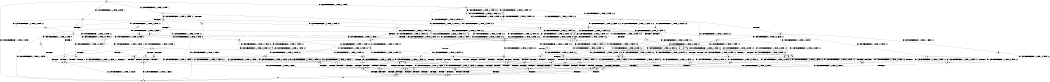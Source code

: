 digraph BCG {
size = "7, 10.5";
center = TRUE;
node [shape = circle];
0 [peripheries = 2];
0 -> 1 [label = "EX !0 !ATOMIC_EXCH_BRANCH (1, +1, TRUE, +0, 2, TRUE) !::"];
0 -> 2 [label = "EX !1 !ATOMIC_EXCH_BRANCH (1, +0, TRUE, +0, 3, TRUE) !::"];
0 -> 3 [label = "EX !2 !ATOMIC_EXCH_BRANCH (1, +0, TRUE, +0, 1, TRUE) !::"];
0 -> 4 [label = "EX !0 !ATOMIC_EXCH_BRANCH (1, +1, TRUE, +0, 2, TRUE) !::"];
2 -> 5 [label = "EX !0 !ATOMIC_EXCH_BRANCH (1, +1, TRUE, +0, 2, TRUE) !:0:1:"];
2 -> 6 [label = "TERMINATE !1"];
2 -> 7 [label = "EX !2 !ATOMIC_EXCH_BRANCH (1, +0, TRUE, +0, 1, TRUE) !:0:1:"];
2 -> 8 [label = "EX !0 !ATOMIC_EXCH_BRANCH (1, +1, TRUE, +0, 2, TRUE) !:0:1:"];
3 -> 9 [label = "EX !2 !ATOMIC_EXCH_BRANCH (1, +0, TRUE, +0, 1, TRUE) !:0:1:2:"];
3 -> 10 [label = "EX !1 !ATOMIC_EXCH_BRANCH (1, +0, TRUE, +0, 3, TRUE) !:0:1:2:"];
3 -> 11 [label = "EX !0 !ATOMIC_EXCH_BRANCH (1, +1, TRUE, +0, 2, TRUE) !:0:1:2:"];
3 -> 12 [label = "EX !2 !ATOMIC_EXCH_BRANCH (1, +0, TRUE, +0, 1, TRUE) !:0:1:2:"];
4 -> 13 [label = "TERMINATE !0"];
4 -> 14 [label = "TERMINATE !0"];
4 -> 15 [label = "EX !1 !ATOMIC_EXCH_BRANCH (1, +0, TRUE, +0, 3, FALSE) !:0:"];
4 -> 16 [label = "EX !2 !ATOMIC_EXCH_BRANCH (1, +0, TRUE, +0, 1, FALSE) !:0:"];
5 -> 17 [label = "TERMINATE !0"];
6 -> 18 [label = "EX !0 !ATOMIC_EXCH_BRANCH (1, +1, TRUE, +0, 2, TRUE) !:0:"];
6 -> 19 [label = "EX !2 !ATOMIC_EXCH_BRANCH (1, +0, TRUE, +0, 1, TRUE) !:0:"];
6 -> 20 [label = "EX !0 !ATOMIC_EXCH_BRANCH (1, +1, TRUE, +0, 2, TRUE) !:0:"];
7 -> 21 [label = "EX !2 !ATOMIC_EXCH_BRANCH (1, +0, TRUE, +0, 1, TRUE) !:0:1:2:"];
7 -> 22 [label = "TERMINATE !1"];
7 -> 23 [label = "EX !0 !ATOMIC_EXCH_BRANCH (1, +1, TRUE, +0, 2, TRUE) !:0:1:2:"];
7 -> 10 [label = "EX !2 !ATOMIC_EXCH_BRANCH (1, +0, TRUE, +0, 1, TRUE) !:0:1:2:"];
8 -> 17 [label = "TERMINATE !0"];
8 -> 24 [label = "TERMINATE !1"];
8 -> 25 [label = "TERMINATE !0"];
8 -> 26 [label = "EX !2 !ATOMIC_EXCH_BRANCH (1, +0, TRUE, +0, 1, FALSE) !:0:1:"];
9 -> 27 [label = "EX !0 !ATOMIC_EXCH_BRANCH (1, +1, TRUE, +0, 2, TRUE) !:0:1:2:"];
10 -> 28 [label = "EX !0 !ATOMIC_EXCH_BRANCH (1, +1, TRUE, +0, 2, TRUE) !:0:1:2:"];
10 -> 22 [label = "TERMINATE !1"];
10 -> 23 [label = "EX !0 !ATOMIC_EXCH_BRANCH (1, +1, TRUE, +0, 2, TRUE) !:0:1:2:"];
10 -> 10 [label = "EX !2 !ATOMIC_EXCH_BRANCH (1, +0, TRUE, +0, 1, TRUE) !:0:1:2:"];
11 -> 29 [label = "EX !2 !ATOMIC_EXCH_BRANCH (1, +0, TRUE, +0, 1, FALSE) !:0:1:2:"];
11 -> 30 [label = "TERMINATE !0"];
11 -> 31 [label = "EX !1 !ATOMIC_EXCH_BRANCH (1, +0, TRUE, +0, 3, FALSE) !:0:1:2:"];
11 -> 32 [label = "EX !2 !ATOMIC_EXCH_BRANCH (1, +0, TRUE, +0, 1, FALSE) !:0:1:2:"];
12 -> 27 [label = "EX !0 !ATOMIC_EXCH_BRANCH (1, +1, TRUE, +0, 2, TRUE) !:0:1:2:"];
12 -> 10 [label = "EX !1 !ATOMIC_EXCH_BRANCH (1, +0, TRUE, +0, 3, TRUE) !:0:1:2:"];
12 -> 11 [label = "EX !0 !ATOMIC_EXCH_BRANCH (1, +1, TRUE, +0, 2, TRUE) !:0:1:2:"];
12 -> 12 [label = "EX !2 !ATOMIC_EXCH_BRANCH (1, +0, TRUE, +0, 1, TRUE) !:0:1:2:"];
13 -> 1 [label = "EX !2 !ATOMIC_EXCH_BRANCH (1, +0, TRUE, +0, 1, FALSE) !::"];
14 -> 1 [label = "EX !2 !ATOMIC_EXCH_BRANCH (1, +0, TRUE, +0, 1, FALSE) !::"];
14 -> 33 [label = "EX !1 !ATOMIC_EXCH_BRANCH (1, +0, TRUE, +0, 3, FALSE) !::"];
14 -> 34 [label = "EX !2 !ATOMIC_EXCH_BRANCH (1, +0, TRUE, +0, 1, FALSE) !::"];
15 -> 5 [label = "EX !1 !ATOMIC_EXCH_BRANCH (1, +1, TRUE, +0, 3, TRUE) !:0:1:"];
15 -> 35 [label = "TERMINATE !0"];
15 -> 36 [label = "EX !2 !ATOMIC_EXCH_BRANCH (1, +0, TRUE, +0, 1, TRUE) !:0:1:"];
15 -> 8 [label = "EX !1 !ATOMIC_EXCH_BRANCH (1, +1, TRUE, +0, 3, TRUE) !:0:1:"];
16 -> 37 [label = "EX !1 !ATOMIC_EXCH_BRANCH (1, +0, TRUE, +0, 3, TRUE) !:0:1:2:"];
16 -> 38 [label = "TERMINATE !2"];
16 -> 39 [label = "TERMINATE !0"];
16 -> 40 [label = "EX !1 !ATOMIC_EXCH_BRANCH (1, +0, TRUE, +0, 3, TRUE) !:0:1:2:"];
17 -> 41 [label = "TERMINATE !1"];
18 -> 41 [label = "TERMINATE !0"];
19 -> 42 [label = "EX !2 !ATOMIC_EXCH_BRANCH (1, +0, TRUE, +0, 1, TRUE) !:0:2:"];
19 -> 43 [label = "EX !0 !ATOMIC_EXCH_BRANCH (1, +1, TRUE, +0, 2, TRUE) !:0:2:"];
19 -> 44 [label = "EX !2 !ATOMIC_EXCH_BRANCH (1, +0, TRUE, +0, 1, TRUE) !:0:2:"];
20 -> 41 [label = "TERMINATE !0"];
20 -> 45 [label = "TERMINATE !0"];
20 -> 46 [label = "EX !2 !ATOMIC_EXCH_BRANCH (1, +0, TRUE, +0, 1, FALSE) !:0:"];
21 -> 28 [label = "EX !0 !ATOMIC_EXCH_BRANCH (1, +1, TRUE, +0, 2, TRUE) !:0:1:2:"];
22 -> 42 [label = "EX !2 !ATOMIC_EXCH_BRANCH (1, +0, TRUE, +0, 1, TRUE) !:0:2:"];
22 -> 43 [label = "EX !0 !ATOMIC_EXCH_BRANCH (1, +1, TRUE, +0, 2, TRUE) !:0:2:"];
22 -> 44 [label = "EX !2 !ATOMIC_EXCH_BRANCH (1, +0, TRUE, +0, 1, TRUE) !:0:2:"];
23 -> 47 [label = "EX !2 !ATOMIC_EXCH_BRANCH (1, +0, TRUE, +0, 1, FALSE) !:0:1:2:"];
23 -> 48 [label = "TERMINATE !1"];
23 -> 49 [label = "TERMINATE !0"];
23 -> 50 [label = "EX !2 !ATOMIC_EXCH_BRANCH (1, +0, TRUE, +0, 1, FALSE) !:0:1:2:"];
24 -> 41 [label = "TERMINATE !0"];
24 -> 45 [label = "TERMINATE !0"];
24 -> 46 [label = "EX !2 !ATOMIC_EXCH_BRANCH (1, +0, TRUE, +0, 1, FALSE) !:0:"];
25 -> 41 [label = "TERMINATE !1"];
25 -> 45 [label = "TERMINATE !1"];
25 -> 51 [label = "EX !2 !ATOMIC_EXCH_BRANCH (1, +0, TRUE, +0, 1, FALSE) !:1:"];
26 -> 52 [label = "TERMINATE !0"];
26 -> 53 [label = "TERMINATE !1"];
26 -> 54 [label = "TERMINATE !2"];
26 -> 55 [label = "TERMINATE !0"];
27 -> 29 [label = "EX !2 !ATOMIC_EXCH_BRANCH (1, +0, TRUE, +0, 1, FALSE) !:0:1:2:"];
28 -> 47 [label = "EX !2 !ATOMIC_EXCH_BRANCH (1, +0, TRUE, +0, 1, FALSE) !:0:1:2:"];
29 -> 37 [label = "EX !1 !ATOMIC_EXCH_BRANCH (1, +0, TRUE, +0, 3, TRUE) !:0:1:2:"];
30 -> 56 [label = "EX !2 !ATOMIC_EXCH_BRANCH (1, +0, TRUE, +0, 1, FALSE) !:1:2:"];
30 -> 57 [label = "EX !1 !ATOMIC_EXCH_BRANCH (1, +0, TRUE, +0, 3, FALSE) !:1:2:"];
30 -> 58 [label = "EX !2 !ATOMIC_EXCH_BRANCH (1, +0, TRUE, +0, 1, FALSE) !:1:2:"];
31 -> 28 [label = "EX !1 !ATOMIC_EXCH_BRANCH (1, +1, TRUE, +0, 3, TRUE) !:0:1:2:"];
31 -> 59 [label = "TERMINATE !0"];
31 -> 60 [label = "EX !2 !ATOMIC_EXCH_BRANCH (1, +0, TRUE, +0, 1, TRUE) !:0:1:2:"];
31 -> 23 [label = "EX !1 !ATOMIC_EXCH_BRANCH (1, +1, TRUE, +0, 3, TRUE) !:0:1:2:"];
32 -> 37 [label = "EX !1 !ATOMIC_EXCH_BRANCH (1, +0, TRUE, +0, 3, TRUE) !:0:1:2:"];
32 -> 38 [label = "TERMINATE !2"];
32 -> 39 [label = "TERMINATE !0"];
32 -> 40 [label = "EX !1 !ATOMIC_EXCH_BRANCH (1, +0, TRUE, +0, 3, TRUE) !:0:1:2:"];
33 -> 61 [label = "EX !1 !ATOMIC_EXCH_BRANCH (1, +1, TRUE, +0, 3, TRUE) !:1:"];
33 -> 62 [label = "EX !2 !ATOMIC_EXCH_BRANCH (1, +0, TRUE, +0, 1, TRUE) !:1:"];
33 -> 63 [label = "EX !1 !ATOMIC_EXCH_BRANCH (1, +1, TRUE, +0, 3, TRUE) !:1:"];
34 -> 64 [label = "EX !1 !ATOMIC_EXCH_BRANCH (1, +0, TRUE, +0, 3, TRUE) !:1:2:"];
34 -> 65 [label = "TERMINATE !2"];
34 -> 66 [label = "EX !1 !ATOMIC_EXCH_BRANCH (1, +0, TRUE, +0, 3, TRUE) !:1:2:"];
35 -> 61 [label = "EX !1 !ATOMIC_EXCH_BRANCH (1, +1, TRUE, +0, 3, TRUE) !:1:"];
35 -> 62 [label = "EX !2 !ATOMIC_EXCH_BRANCH (1, +0, TRUE, +0, 1, TRUE) !:1:"];
35 -> 63 [label = "EX !1 !ATOMIC_EXCH_BRANCH (1, +1, TRUE, +0, 3, TRUE) !:1:"];
36 -> 28 [label = "EX !1 !ATOMIC_EXCH_BRANCH (1, +1, TRUE, +0, 3, TRUE) !:0:1:2:"];
36 -> 59 [label = "TERMINATE !0"];
36 -> 60 [label = "EX !2 !ATOMIC_EXCH_BRANCH (1, +0, TRUE, +0, 1, TRUE) !:0:1:2:"];
36 -> 23 [label = "EX !1 !ATOMIC_EXCH_BRANCH (1, +1, TRUE, +0, 3, TRUE) !:0:1:2:"];
37 -> 52 [label = "TERMINATE !0"];
38 -> 67 [label = "EX !1 !ATOMIC_EXCH_BRANCH (1, +0, TRUE, +0, 3, TRUE) !:0:1:"];
38 -> 65 [label = "TERMINATE !0"];
38 -> 68 [label = "EX !1 !ATOMIC_EXCH_BRANCH (1, +0, TRUE, +0, 3, TRUE) !:0:1:"];
39 -> 64 [label = "EX !1 !ATOMIC_EXCH_BRANCH (1, +0, TRUE, +0, 3, TRUE) !:1:2:"];
39 -> 65 [label = "TERMINATE !2"];
39 -> 66 [label = "EX !1 !ATOMIC_EXCH_BRANCH (1, +0, TRUE, +0, 3, TRUE) !:1:2:"];
40 -> 52 [label = "TERMINATE !0"];
40 -> 53 [label = "TERMINATE !1"];
40 -> 54 [label = "TERMINATE !2"];
40 -> 55 [label = "TERMINATE !0"];
41 -> 1 [label = "EX !2 !ATOMIC_EXCH_BRANCH (1, +0, TRUE, +0, 1, FALSE) !::"];
42 -> 69 [label = "EX !0 !ATOMIC_EXCH_BRANCH (1, +1, TRUE, +0, 2, TRUE) !:0:2:"];
43 -> 70 [label = "EX !2 !ATOMIC_EXCH_BRANCH (1, +0, TRUE, +0, 1, FALSE) !:0:2:"];
43 -> 71 [label = "TERMINATE !0"];
43 -> 72 [label = "EX !2 !ATOMIC_EXCH_BRANCH (1, +0, TRUE, +0, 1, FALSE) !:0:2:"];
44 -> 69 [label = "EX !0 !ATOMIC_EXCH_BRANCH (1, +1, TRUE, +0, 2, TRUE) !:0:2:"];
44 -> 43 [label = "EX !0 !ATOMIC_EXCH_BRANCH (1, +1, TRUE, +0, 2, TRUE) !:0:2:"];
44 -> 44 [label = "EX !2 !ATOMIC_EXCH_BRANCH (1, +0, TRUE, +0, 1, TRUE) !:0:2:"];
45 -> 1 [label = "EX !2 !ATOMIC_EXCH_BRANCH (1, +0, TRUE, +0, 1, FALSE) !::"];
45 -> 73 [label = "EX !2 !ATOMIC_EXCH_BRANCH (1, +0, TRUE, +0, 1, FALSE) !::"];
46 -> 74 [label = "TERMINATE !0"];
46 -> 75 [label = "TERMINATE !2"];
46 -> 76 [label = "TERMINATE !0"];
47 -> 52 [label = "TERMINATE !0"];
48 -> 70 [label = "EX !2 !ATOMIC_EXCH_BRANCH (1, +0, TRUE, +0, 1, FALSE) !:0:2:"];
48 -> 71 [label = "TERMINATE !0"];
48 -> 72 [label = "EX !2 !ATOMIC_EXCH_BRANCH (1, +0, TRUE, +0, 1, FALSE) !:0:2:"];
49 -> 77 [label = "EX !2 !ATOMIC_EXCH_BRANCH (1, +0, TRUE, +0, 1, FALSE) !:1:2:"];
49 -> 71 [label = "TERMINATE !1"];
49 -> 78 [label = "EX !2 !ATOMIC_EXCH_BRANCH (1, +0, TRUE, +0, 1, FALSE) !:1:2:"];
50 -> 52 [label = "TERMINATE !0"];
50 -> 53 [label = "TERMINATE !1"];
50 -> 54 [label = "TERMINATE !2"];
50 -> 55 [label = "TERMINATE !0"];
51 -> 79 [label = "TERMINATE !2"];
51 -> 76 [label = "TERMINATE !1"];
51 -> 80 [label = "TERMINATE !2"];
52 -> 79 [label = "TERMINATE !2"];
53 -> 74 [label = "TERMINATE !0"];
53 -> 75 [label = "TERMINATE !2"];
53 -> 76 [label = "TERMINATE !0"];
54 -> 79 [label = "TERMINATE !0"];
54 -> 75 [label = "TERMINATE !1"];
54 -> 80 [label = "TERMINATE !0"];
55 -> 79 [label = "TERMINATE !2"];
55 -> 76 [label = "TERMINATE !1"];
55 -> 80 [label = "TERMINATE !2"];
56 -> 64 [label = "EX !1 !ATOMIC_EXCH_BRANCH (1, +0, TRUE, +0, 3, TRUE) !:1:2:"];
57 -> 81 [label = "EX !1 !ATOMIC_EXCH_BRANCH (1, +1, TRUE, +0, 3, TRUE) !:1:2:"];
57 -> 82 [label = "EX !2 !ATOMIC_EXCH_BRANCH (1, +0, TRUE, +0, 1, TRUE) !:1:2:"];
57 -> 83 [label = "EX !1 !ATOMIC_EXCH_BRANCH (1, +1, TRUE, +0, 3, TRUE) !:1:2:"];
58 -> 64 [label = "EX !1 !ATOMIC_EXCH_BRANCH (1, +0, TRUE, +0, 3, TRUE) !:1:2:"];
58 -> 65 [label = "TERMINATE !2"];
58 -> 66 [label = "EX !1 !ATOMIC_EXCH_BRANCH (1, +0, TRUE, +0, 3, TRUE) !:1:2:"];
59 -> 81 [label = "EX !1 !ATOMIC_EXCH_BRANCH (1, +1, TRUE, +0, 3, TRUE) !:1:2:"];
59 -> 82 [label = "EX !2 !ATOMIC_EXCH_BRANCH (1, +0, TRUE, +0, 1, TRUE) !:1:2:"];
59 -> 83 [label = "EX !1 !ATOMIC_EXCH_BRANCH (1, +1, TRUE, +0, 3, TRUE) !:1:2:"];
60 -> 28 [label = "EX !1 !ATOMIC_EXCH_BRANCH (1, +1, TRUE, +0, 3, TRUE) !:0:1:2:"];
60 -> 59 [label = "TERMINATE !0"];
60 -> 60 [label = "EX !2 !ATOMIC_EXCH_BRANCH (1, +0, TRUE, +0, 1, TRUE) !:0:1:2:"];
60 -> 23 [label = "EX !1 !ATOMIC_EXCH_BRANCH (1, +1, TRUE, +0, 3, TRUE) !:0:1:2:"];
61 -> 41 [label = "TERMINATE !1"];
62 -> 81 [label = "EX !1 !ATOMIC_EXCH_BRANCH (1, +1, TRUE, +0, 3, TRUE) !:1:2:"];
62 -> 82 [label = "EX !2 !ATOMIC_EXCH_BRANCH (1, +0, TRUE, +0, 1, TRUE) !:1:2:"];
62 -> 83 [label = "EX !1 !ATOMIC_EXCH_BRANCH (1, +1, TRUE, +0, 3, TRUE) !:1:2:"];
63 -> 41 [label = "TERMINATE !1"];
63 -> 45 [label = "TERMINATE !1"];
63 -> 51 [label = "EX !2 !ATOMIC_EXCH_BRANCH (1, +0, TRUE, +0, 1, FALSE) !:1:"];
64 -> 79 [label = "TERMINATE !2"];
65 -> 84 [label = "EX !1 !ATOMIC_EXCH_BRANCH (1, +0, TRUE, +0, 3, TRUE) !:1:"];
65 -> 85 [label = "EX !1 !ATOMIC_EXCH_BRANCH (1, +0, TRUE, +0, 3, TRUE) !:1:"];
66 -> 79 [label = "TERMINATE !2"];
66 -> 76 [label = "TERMINATE !1"];
66 -> 80 [label = "TERMINATE !2"];
67 -> 79 [label = "TERMINATE !0"];
68 -> 79 [label = "TERMINATE !0"];
68 -> 75 [label = "TERMINATE !1"];
68 -> 80 [label = "TERMINATE !0"];
69 -> 70 [label = "EX !2 !ATOMIC_EXCH_BRANCH (1, +0, TRUE, +0, 1, FALSE) !:0:2:"];
70 -> 74 [label = "TERMINATE !0"];
71 -> 86 [label = "EX !2 !ATOMIC_EXCH_BRANCH (1, +0, TRUE, +0, 1, FALSE) !:2:"];
71 -> 87 [label = "EX !2 !ATOMIC_EXCH_BRANCH (1, +0, TRUE, +0, 1, FALSE) !:2:"];
72 -> 74 [label = "TERMINATE !0"];
72 -> 75 [label = "TERMINATE !2"];
72 -> 76 [label = "TERMINATE !0"];
73 -> 88 [label = "TERMINATE !2"];
73 -> 89 [label = "TERMINATE !2"];
74 -> 88 [label = "TERMINATE !2"];
75 -> 88 [label = "TERMINATE !0"];
75 -> 89 [label = "TERMINATE !0"];
76 -> 88 [label = "TERMINATE !2"];
76 -> 89 [label = "TERMINATE !2"];
77 -> 79 [label = "TERMINATE !2"];
78 -> 79 [label = "TERMINATE !2"];
78 -> 76 [label = "TERMINATE !1"];
78 -> 80 [label = "TERMINATE !2"];
79 -> 88 [label = "TERMINATE !1"];
80 -> 88 [label = "TERMINATE !1"];
80 -> 89 [label = "TERMINATE !1"];
81 -> 77 [label = "EX !2 !ATOMIC_EXCH_BRANCH (1, +0, TRUE, +0, 1, FALSE) !:1:2:"];
82 -> 81 [label = "EX !1 !ATOMIC_EXCH_BRANCH (1, +1, TRUE, +0, 3, TRUE) !:1:2:"];
82 -> 82 [label = "EX !2 !ATOMIC_EXCH_BRANCH (1, +0, TRUE, +0, 1, TRUE) !:1:2:"];
82 -> 83 [label = "EX !1 !ATOMIC_EXCH_BRANCH (1, +1, TRUE, +0, 3, TRUE) !:1:2:"];
83 -> 77 [label = "EX !2 !ATOMIC_EXCH_BRANCH (1, +0, TRUE, +0, 1, FALSE) !:1:2:"];
83 -> 71 [label = "TERMINATE !1"];
83 -> 78 [label = "EX !2 !ATOMIC_EXCH_BRANCH (1, +0, TRUE, +0, 1, FALSE) !:1:2:"];
84 -> 88 [label = "TERMINATE !1"];
85 -> 88 [label = "TERMINATE !1"];
85 -> 89 [label = "TERMINATE !1"];
86 -> 88 [label = "TERMINATE !2"];
87 -> 88 [label = "TERMINATE !2"];
87 -> 89 [label = "TERMINATE !2"];
88 -> 1 [label = "exit"];
89 -> 1 [label = "exit"];
}
